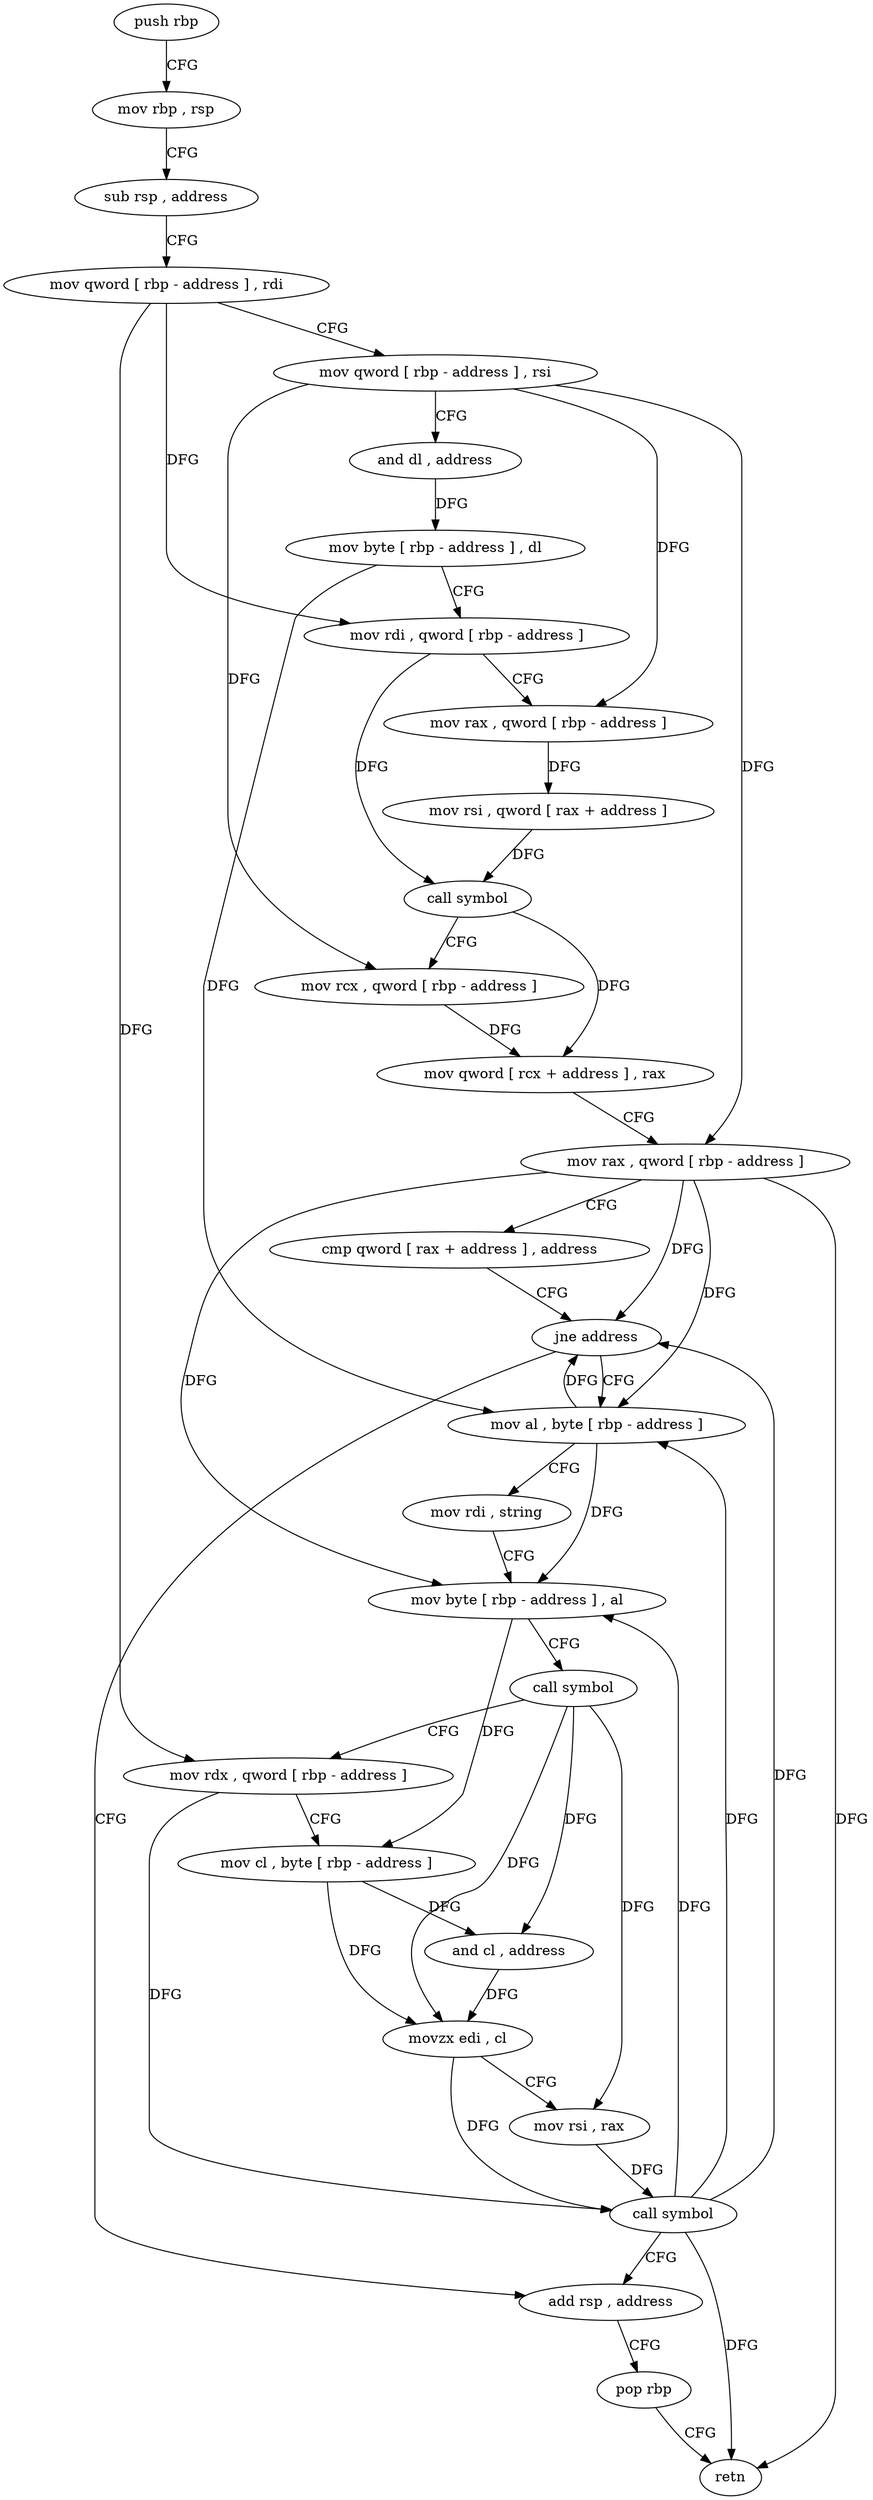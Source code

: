 digraph "func" {
"4234576" [label = "push rbp" ]
"4234577" [label = "mov rbp , rsp" ]
"4234580" [label = "sub rsp , address" ]
"4234584" [label = "mov qword [ rbp - address ] , rdi" ]
"4234588" [label = "mov qword [ rbp - address ] , rsi" ]
"4234592" [label = "and dl , address" ]
"4234595" [label = "mov byte [ rbp - address ] , dl" ]
"4234598" [label = "mov rdi , qword [ rbp - address ]" ]
"4234602" [label = "mov rax , qword [ rbp - address ]" ]
"4234606" [label = "mov rsi , qword [ rax + address ]" ]
"4234610" [label = "call symbol" ]
"4234615" [label = "mov rcx , qword [ rbp - address ]" ]
"4234619" [label = "mov qword [ rcx + address ] , rax" ]
"4234623" [label = "mov rax , qword [ rbp - address ]" ]
"4234627" [label = "cmp qword [ rax + address ] , address" ]
"4234632" [label = "jne address" ]
"4234680" [label = "add rsp , address" ]
"4234638" [label = "mov al , byte [ rbp - address ]" ]
"4234684" [label = "pop rbp" ]
"4234685" [label = "retn" ]
"4234641" [label = "mov rdi , string" ]
"4234651" [label = "mov byte [ rbp - address ] , al" ]
"4234654" [label = "call symbol" ]
"4234659" [label = "mov rdx , qword [ rbp - address ]" ]
"4234663" [label = "mov cl , byte [ rbp - address ]" ]
"4234666" [label = "and cl , address" ]
"4234669" [label = "movzx edi , cl" ]
"4234672" [label = "mov rsi , rax" ]
"4234675" [label = "call symbol" ]
"4234576" -> "4234577" [ label = "CFG" ]
"4234577" -> "4234580" [ label = "CFG" ]
"4234580" -> "4234584" [ label = "CFG" ]
"4234584" -> "4234588" [ label = "CFG" ]
"4234584" -> "4234598" [ label = "DFG" ]
"4234584" -> "4234659" [ label = "DFG" ]
"4234588" -> "4234592" [ label = "CFG" ]
"4234588" -> "4234602" [ label = "DFG" ]
"4234588" -> "4234615" [ label = "DFG" ]
"4234588" -> "4234623" [ label = "DFG" ]
"4234592" -> "4234595" [ label = "DFG" ]
"4234595" -> "4234598" [ label = "CFG" ]
"4234595" -> "4234638" [ label = "DFG" ]
"4234598" -> "4234602" [ label = "CFG" ]
"4234598" -> "4234610" [ label = "DFG" ]
"4234602" -> "4234606" [ label = "DFG" ]
"4234606" -> "4234610" [ label = "DFG" ]
"4234610" -> "4234615" [ label = "CFG" ]
"4234610" -> "4234619" [ label = "DFG" ]
"4234615" -> "4234619" [ label = "DFG" ]
"4234619" -> "4234623" [ label = "CFG" ]
"4234623" -> "4234627" [ label = "CFG" ]
"4234623" -> "4234632" [ label = "DFG" ]
"4234623" -> "4234685" [ label = "DFG" ]
"4234623" -> "4234638" [ label = "DFG" ]
"4234623" -> "4234651" [ label = "DFG" ]
"4234627" -> "4234632" [ label = "CFG" ]
"4234632" -> "4234680" [ label = "CFG" ]
"4234632" -> "4234638" [ label = "CFG" ]
"4234680" -> "4234684" [ label = "CFG" ]
"4234638" -> "4234641" [ label = "CFG" ]
"4234638" -> "4234632" [ label = "DFG" ]
"4234638" -> "4234651" [ label = "DFG" ]
"4234684" -> "4234685" [ label = "CFG" ]
"4234641" -> "4234651" [ label = "CFG" ]
"4234651" -> "4234654" [ label = "CFG" ]
"4234651" -> "4234663" [ label = "DFG" ]
"4234654" -> "4234659" [ label = "CFG" ]
"4234654" -> "4234672" [ label = "DFG" ]
"4234654" -> "4234666" [ label = "DFG" ]
"4234654" -> "4234669" [ label = "DFG" ]
"4234659" -> "4234663" [ label = "CFG" ]
"4234659" -> "4234675" [ label = "DFG" ]
"4234663" -> "4234666" [ label = "DFG" ]
"4234663" -> "4234669" [ label = "DFG" ]
"4234666" -> "4234669" [ label = "DFG" ]
"4234669" -> "4234672" [ label = "CFG" ]
"4234669" -> "4234675" [ label = "DFG" ]
"4234672" -> "4234675" [ label = "DFG" ]
"4234675" -> "4234680" [ label = "CFG" ]
"4234675" -> "4234632" [ label = "DFG" ]
"4234675" -> "4234651" [ label = "DFG" ]
"4234675" -> "4234685" [ label = "DFG" ]
"4234675" -> "4234638" [ label = "DFG" ]
}
